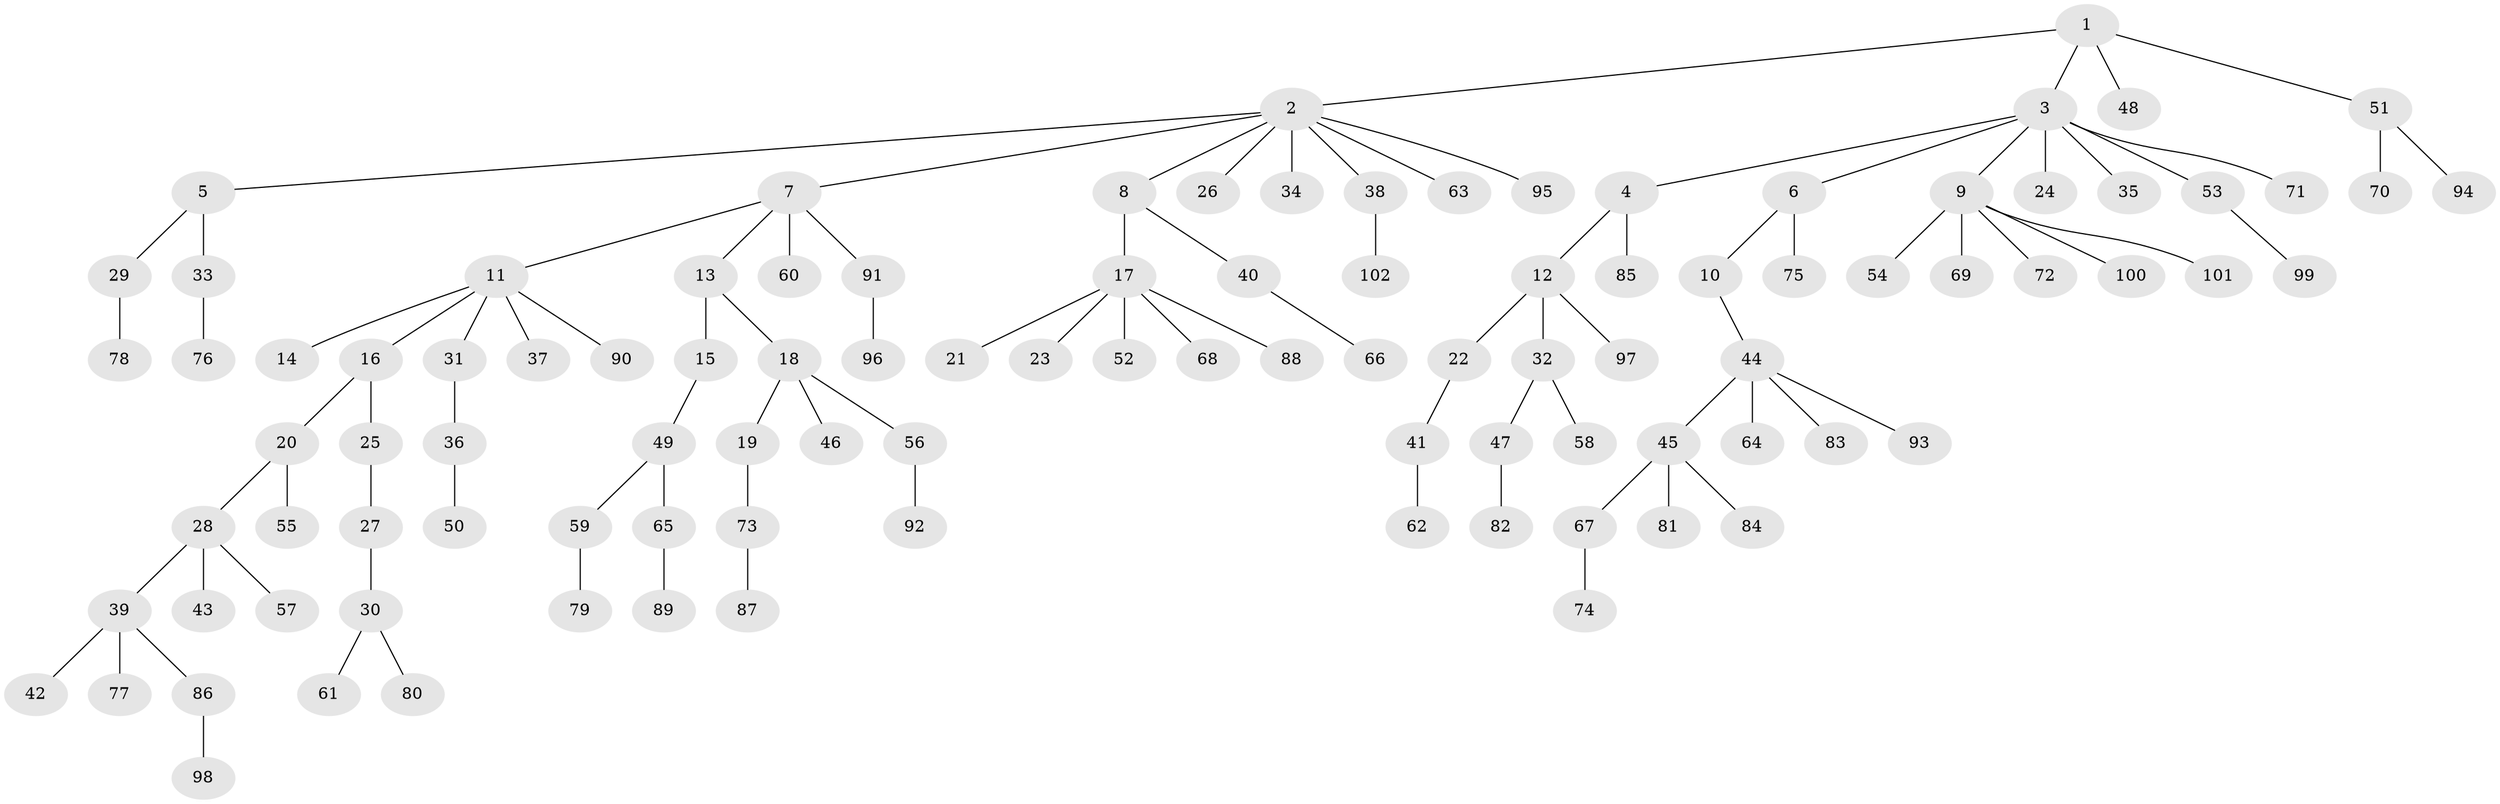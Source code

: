 // coarse degree distribution, {5: 0.04225352112676056, 1: 0.704225352112676, 4: 0.04225352112676056, 2: 0.14084507042253522, 10: 0.014084507042253521, 21: 0.014084507042253521, 3: 0.028169014084507043, 6: 0.014084507042253521}
// Generated by graph-tools (version 1.1) at 2025/56/03/04/25 21:56:20]
// undirected, 102 vertices, 101 edges
graph export_dot {
graph [start="1"]
  node [color=gray90,style=filled];
  1;
  2;
  3;
  4;
  5;
  6;
  7;
  8;
  9;
  10;
  11;
  12;
  13;
  14;
  15;
  16;
  17;
  18;
  19;
  20;
  21;
  22;
  23;
  24;
  25;
  26;
  27;
  28;
  29;
  30;
  31;
  32;
  33;
  34;
  35;
  36;
  37;
  38;
  39;
  40;
  41;
  42;
  43;
  44;
  45;
  46;
  47;
  48;
  49;
  50;
  51;
  52;
  53;
  54;
  55;
  56;
  57;
  58;
  59;
  60;
  61;
  62;
  63;
  64;
  65;
  66;
  67;
  68;
  69;
  70;
  71;
  72;
  73;
  74;
  75;
  76;
  77;
  78;
  79;
  80;
  81;
  82;
  83;
  84;
  85;
  86;
  87;
  88;
  89;
  90;
  91;
  92;
  93;
  94;
  95;
  96;
  97;
  98;
  99;
  100;
  101;
  102;
  1 -- 2;
  1 -- 3;
  1 -- 48;
  1 -- 51;
  2 -- 5;
  2 -- 7;
  2 -- 8;
  2 -- 26;
  2 -- 34;
  2 -- 38;
  2 -- 63;
  2 -- 95;
  3 -- 4;
  3 -- 6;
  3 -- 9;
  3 -- 24;
  3 -- 35;
  3 -- 53;
  3 -- 71;
  4 -- 12;
  4 -- 85;
  5 -- 29;
  5 -- 33;
  6 -- 10;
  6 -- 75;
  7 -- 11;
  7 -- 13;
  7 -- 60;
  7 -- 91;
  8 -- 17;
  8 -- 40;
  9 -- 54;
  9 -- 69;
  9 -- 72;
  9 -- 100;
  9 -- 101;
  10 -- 44;
  11 -- 14;
  11 -- 16;
  11 -- 31;
  11 -- 37;
  11 -- 90;
  12 -- 22;
  12 -- 32;
  12 -- 97;
  13 -- 15;
  13 -- 18;
  15 -- 49;
  16 -- 20;
  16 -- 25;
  17 -- 21;
  17 -- 23;
  17 -- 52;
  17 -- 68;
  17 -- 88;
  18 -- 19;
  18 -- 46;
  18 -- 56;
  19 -- 73;
  20 -- 28;
  20 -- 55;
  22 -- 41;
  25 -- 27;
  27 -- 30;
  28 -- 39;
  28 -- 43;
  28 -- 57;
  29 -- 78;
  30 -- 61;
  30 -- 80;
  31 -- 36;
  32 -- 47;
  32 -- 58;
  33 -- 76;
  36 -- 50;
  38 -- 102;
  39 -- 42;
  39 -- 77;
  39 -- 86;
  40 -- 66;
  41 -- 62;
  44 -- 45;
  44 -- 64;
  44 -- 83;
  44 -- 93;
  45 -- 67;
  45 -- 81;
  45 -- 84;
  47 -- 82;
  49 -- 59;
  49 -- 65;
  51 -- 70;
  51 -- 94;
  53 -- 99;
  56 -- 92;
  59 -- 79;
  65 -- 89;
  67 -- 74;
  73 -- 87;
  86 -- 98;
  91 -- 96;
}
